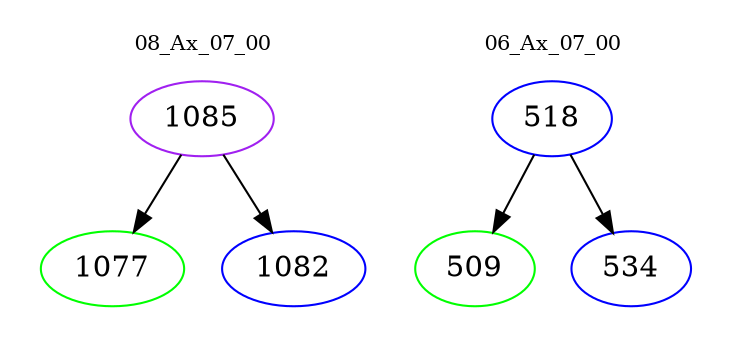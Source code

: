 digraph{
subgraph cluster_0 {
color = white
label = "08_Ax_07_00";
fontsize=10;
T0_1085 [label="1085", color="purple"]
T0_1085 -> T0_1077 [color="black"]
T0_1077 [label="1077", color="green"]
T0_1085 -> T0_1082 [color="black"]
T0_1082 [label="1082", color="blue"]
}
subgraph cluster_1 {
color = white
label = "06_Ax_07_00";
fontsize=10;
T1_518 [label="518", color="blue"]
T1_518 -> T1_509 [color="black"]
T1_509 [label="509", color="green"]
T1_518 -> T1_534 [color="black"]
T1_534 [label="534", color="blue"]
}
}
